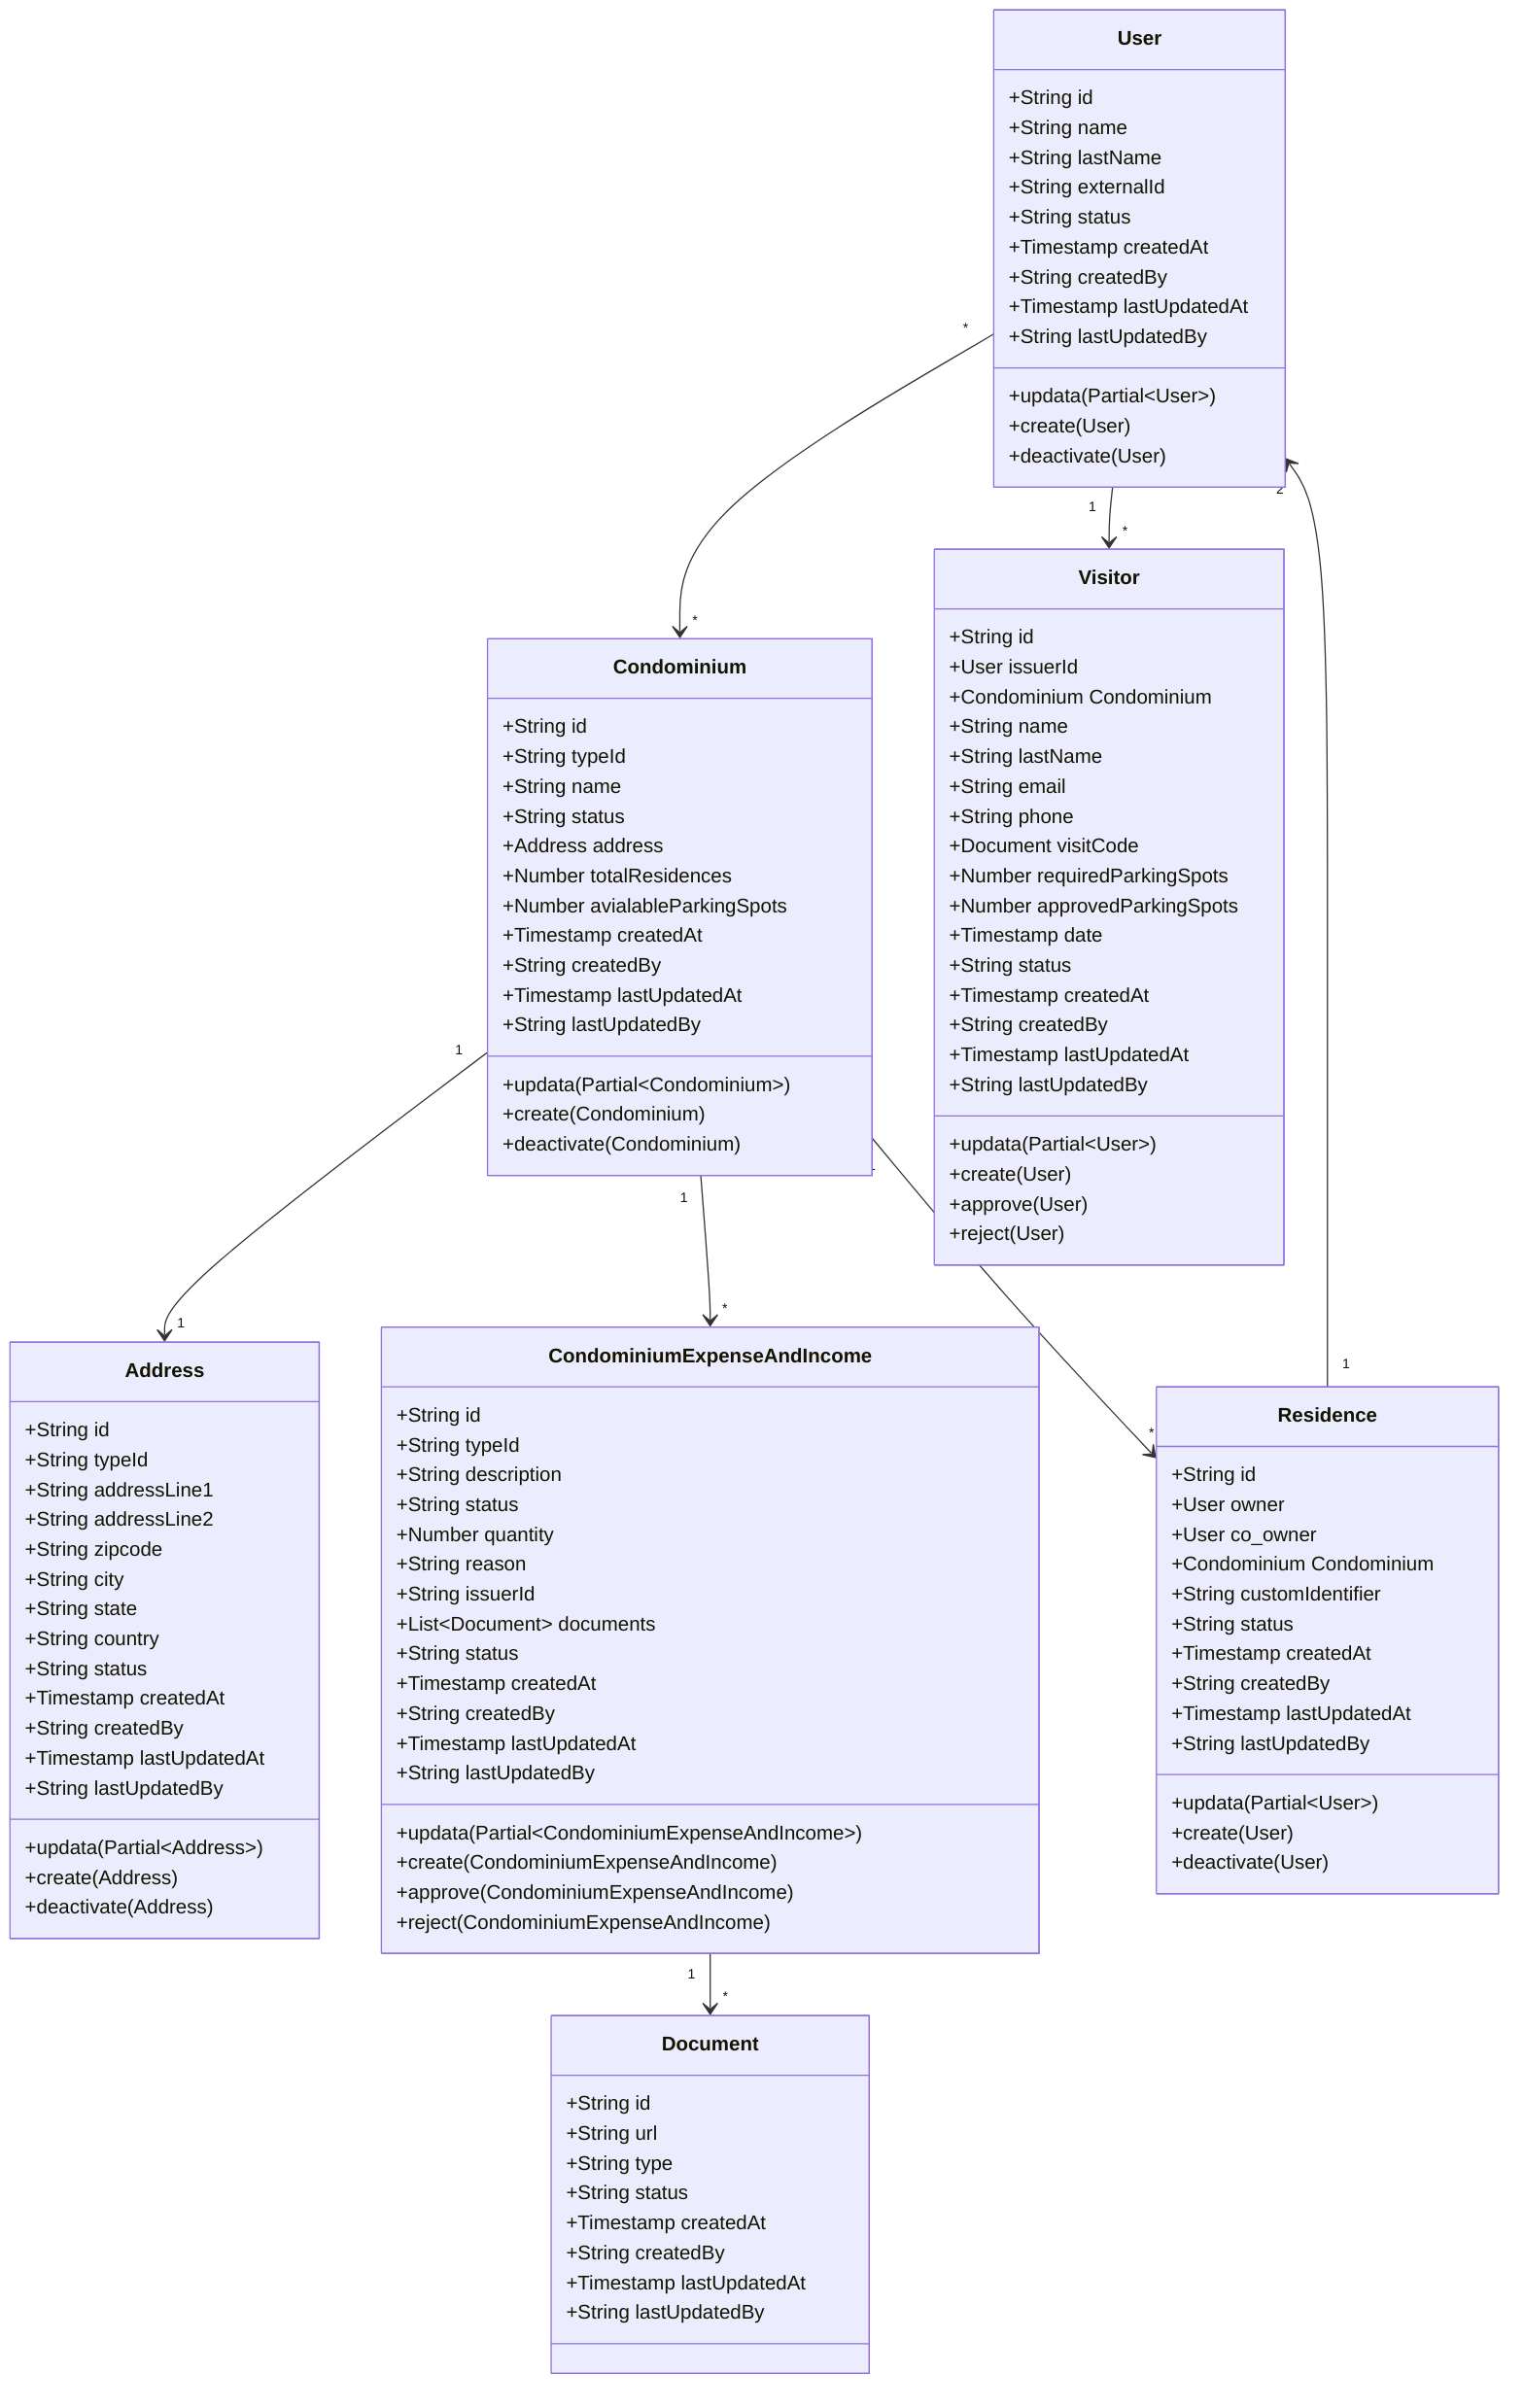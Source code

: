 classDiagram
    class User
    User : +String id
    User : +String name
    User : +String lastName
    User : +String externalId
    User : +String status
    User : +Timestamp createdAt
    User : +String createdBy
    User : +Timestamp lastUpdatedAt
    User : +String lastUpdatedBy
    User : +updata(Partial~User~)
    User : +create(User)
    User : +deactivate(User)

    class Address
    Address : +String id
    Address : +String typeId
    Address : +String addressLine1
    Address : +String addressLine2
    Address : +String zipcode
    Address : +String city
    Address : +String state
    Address : +String country
    Address : +String status
    Address : +Timestamp createdAt
    Address : +String createdBy
    Address : +Timestamp lastUpdatedAt
    Address : +String lastUpdatedBy
    Address : +updata(Partial~Address~)
    Address : +create(Address)
    Address : +deactivate(Address)

    class Condominium
    Condominium : +String id
    Condominium : +String typeId
    Condominium : +String name
    Condominium : +String status
    Condominium : +Address address
    Condominium : +Number totalResidences
    Condominium : +Number avialableParkingSpots
    Condominium : +Timestamp createdAt
    Condominium : +String createdBy
    Condominium : +Timestamp lastUpdatedAt
    Condominium : +String lastUpdatedBy
    Condominium : +updata(Partial~Condominium~)
    Condominium : +create(Condominium)
    Condominium : +deactivate(Condominium)

    Condominium "1" --> "1" Address
    User "*" --> "*" Condominium

    class Document
    Document : +String id
    Document : +String url
    Document : +String type
    Document : +String status
    Document : +Timestamp createdAt
    Document : +String createdBy
    Document : +Timestamp lastUpdatedAt
    Document : +String lastUpdatedBy

    class CondominiumExpenseAndIncome
    CondominiumExpenseAndIncome : +String id
    CondominiumExpenseAndIncome : +String typeId
    CondominiumExpenseAndIncome : +String description
    CondominiumExpenseAndIncome : +String status
    CondominiumExpenseAndIncome : +Number quantity
    CondominiumExpenseAndIncome : +String reason
    CondominiumExpenseAndIncome : +String issuerId
    CondominiumExpenseAndIncome : +List~Document~ documents
    CondominiumExpenseAndIncome : +String status
    CondominiumExpenseAndIncome : +Timestamp createdAt
    CondominiumExpenseAndIncome : +String createdBy
    CondominiumExpenseAndIncome : +Timestamp lastUpdatedAt
    CondominiumExpenseAndIncome : +String lastUpdatedBy
    CondominiumExpenseAndIncome : +updata(Partial~CondominiumExpenseAndIncome~)
    CondominiumExpenseAndIncome : +create(CondominiumExpenseAndIncome)
    CondominiumExpenseAndIncome : +approve(CondominiumExpenseAndIncome)
    CondominiumExpenseAndIncome : +reject(CondominiumExpenseAndIncome)

    Condominium "1" --> "*" CondominiumExpenseAndIncome
    CondominiumExpenseAndIncome "1" --> "*" Document

    class Residence
    Residence : +String id
    Residence : +User owner
    Residence : +User co_owner
    Residence : +Condominium Condominium
    Residence : +String customIdentifier
    Residence : +String status
    Residence : +Timestamp createdAt
    Residence : +String createdBy
    Residence : +Timestamp lastUpdatedAt
    Residence : +String lastUpdatedBy
    Residence : +updata(Partial~User~)
    Residence : +create(User)
    Residence : +deactivate(User)

    Condominium "1" --> "*" Residence
    Residence "1" --> "2" User

    class Visitor
    Visitor : +String id
    Visitor : +User issuerId
    Visitor : +Condominium Condominium
    Visitor : +String name
    Visitor : +String lastName
    Visitor : +String email
    Visitor : +String phone
    Visitor : +Document visitCode
    Visitor : +Number requiredParkingSpots
    Visitor : +Number approvedParkingSpots
    Visitor : +Timestamp date
    Visitor : +String status
    Visitor : +Timestamp createdAt
    Visitor : +String createdBy
    Visitor : +Timestamp lastUpdatedAt
    Visitor : +String lastUpdatedBy
    Visitor : +updata(Partial~User~)
    Visitor : +create(User)
    Visitor : +approve(User)
    Visitor : +reject(User)

    User "1" --> "*" Visitor